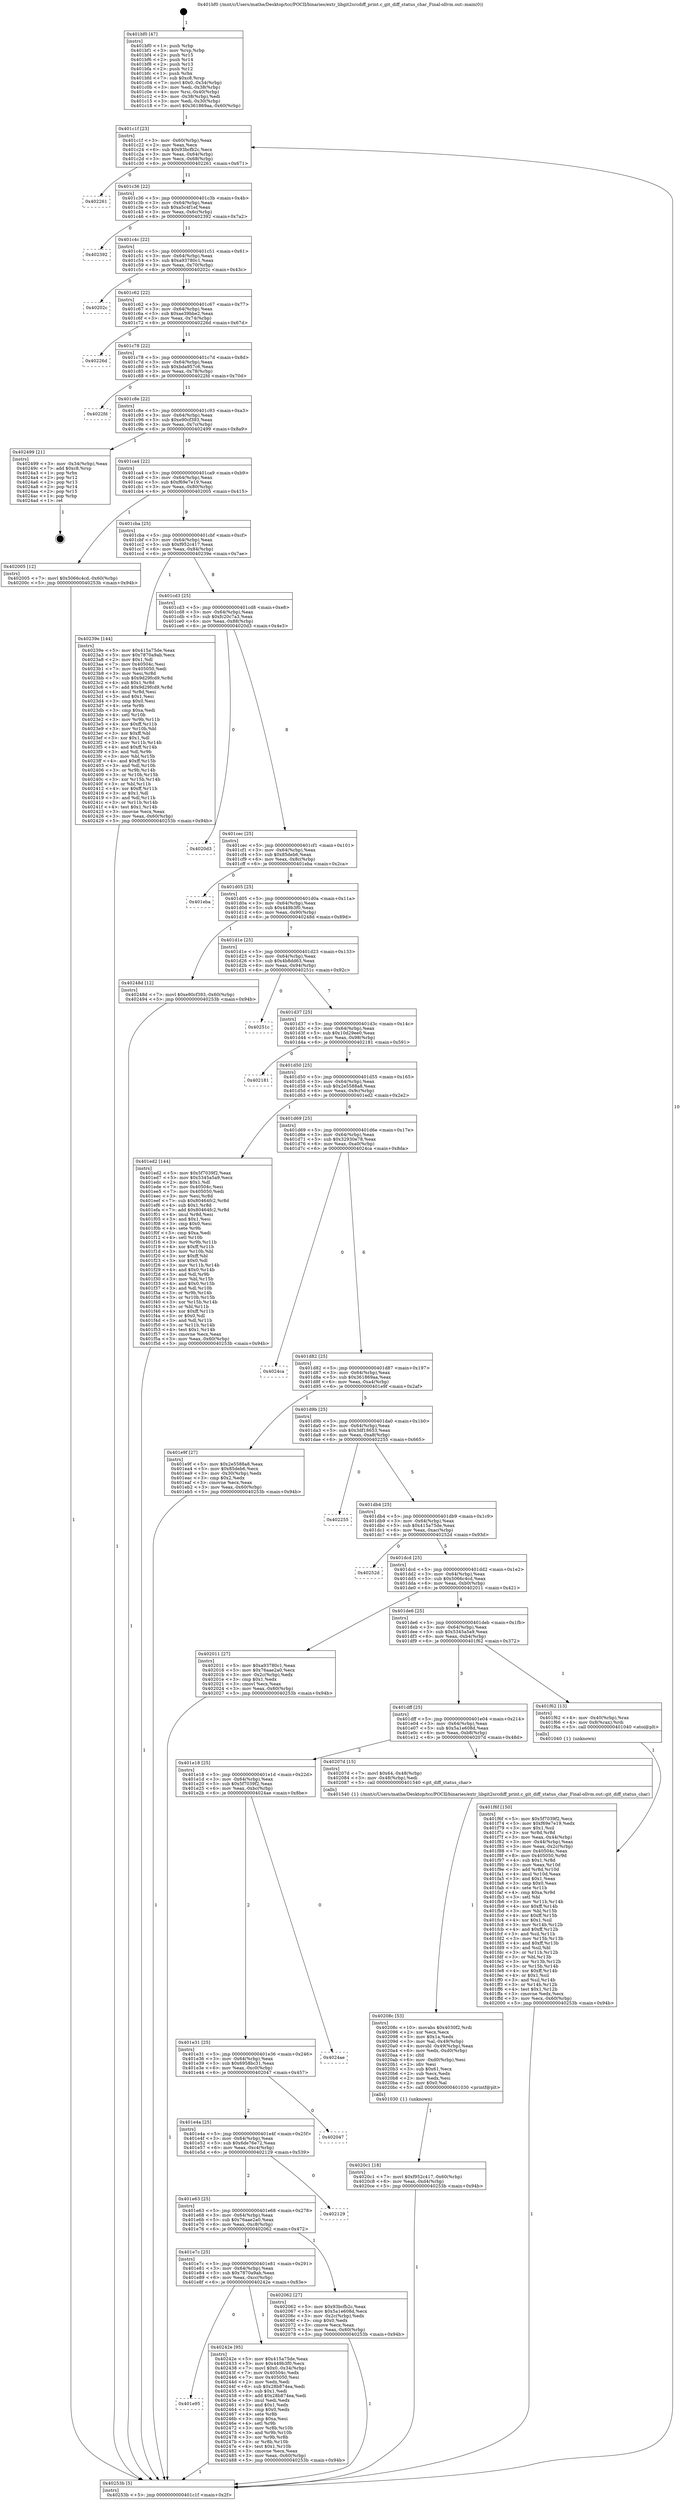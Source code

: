 digraph "0x401bf0" {
  label = "0x401bf0 (/mnt/c/Users/mathe/Desktop/tcc/POCII/binaries/extr_libgit2srcdiff_print.c_git_diff_status_char_Final-ollvm.out::main(0))"
  labelloc = "t"
  node[shape=record]

  Entry [label="",width=0.3,height=0.3,shape=circle,fillcolor=black,style=filled]
  "0x401c1f" [label="{
     0x401c1f [23]\l
     | [instrs]\l
     &nbsp;&nbsp;0x401c1f \<+3\>: mov -0x60(%rbp),%eax\l
     &nbsp;&nbsp;0x401c22 \<+2\>: mov %eax,%ecx\l
     &nbsp;&nbsp;0x401c24 \<+6\>: sub $0x93bcfb2c,%ecx\l
     &nbsp;&nbsp;0x401c2a \<+3\>: mov %eax,-0x64(%rbp)\l
     &nbsp;&nbsp;0x401c2d \<+3\>: mov %ecx,-0x68(%rbp)\l
     &nbsp;&nbsp;0x401c30 \<+6\>: je 0000000000402261 \<main+0x671\>\l
  }"]
  "0x402261" [label="{
     0x402261\l
  }", style=dashed]
  "0x401c36" [label="{
     0x401c36 [22]\l
     | [instrs]\l
     &nbsp;&nbsp;0x401c36 \<+5\>: jmp 0000000000401c3b \<main+0x4b\>\l
     &nbsp;&nbsp;0x401c3b \<+3\>: mov -0x64(%rbp),%eax\l
     &nbsp;&nbsp;0x401c3e \<+5\>: sub $0xa5c4f1ef,%eax\l
     &nbsp;&nbsp;0x401c43 \<+3\>: mov %eax,-0x6c(%rbp)\l
     &nbsp;&nbsp;0x401c46 \<+6\>: je 0000000000402392 \<main+0x7a2\>\l
  }"]
  Exit [label="",width=0.3,height=0.3,shape=circle,fillcolor=black,style=filled,peripheries=2]
  "0x402392" [label="{
     0x402392\l
  }", style=dashed]
  "0x401c4c" [label="{
     0x401c4c [22]\l
     | [instrs]\l
     &nbsp;&nbsp;0x401c4c \<+5\>: jmp 0000000000401c51 \<main+0x61\>\l
     &nbsp;&nbsp;0x401c51 \<+3\>: mov -0x64(%rbp),%eax\l
     &nbsp;&nbsp;0x401c54 \<+5\>: sub $0xa93780c1,%eax\l
     &nbsp;&nbsp;0x401c59 \<+3\>: mov %eax,-0x70(%rbp)\l
     &nbsp;&nbsp;0x401c5c \<+6\>: je 000000000040202c \<main+0x43c\>\l
  }"]
  "0x401e95" [label="{
     0x401e95\l
  }", style=dashed]
  "0x40202c" [label="{
     0x40202c\l
  }", style=dashed]
  "0x401c62" [label="{
     0x401c62 [22]\l
     | [instrs]\l
     &nbsp;&nbsp;0x401c62 \<+5\>: jmp 0000000000401c67 \<main+0x77\>\l
     &nbsp;&nbsp;0x401c67 \<+3\>: mov -0x64(%rbp),%eax\l
     &nbsp;&nbsp;0x401c6a \<+5\>: sub $0xae39bbe2,%eax\l
     &nbsp;&nbsp;0x401c6f \<+3\>: mov %eax,-0x74(%rbp)\l
     &nbsp;&nbsp;0x401c72 \<+6\>: je 000000000040226d \<main+0x67d\>\l
  }"]
  "0x40242e" [label="{
     0x40242e [95]\l
     | [instrs]\l
     &nbsp;&nbsp;0x40242e \<+5\>: mov $0x415a75de,%eax\l
     &nbsp;&nbsp;0x402433 \<+5\>: mov $0x449b3f0,%ecx\l
     &nbsp;&nbsp;0x402438 \<+7\>: movl $0x0,-0x34(%rbp)\l
     &nbsp;&nbsp;0x40243f \<+7\>: mov 0x40504c,%edx\l
     &nbsp;&nbsp;0x402446 \<+7\>: mov 0x405050,%esi\l
     &nbsp;&nbsp;0x40244d \<+2\>: mov %edx,%edi\l
     &nbsp;&nbsp;0x40244f \<+6\>: sub $0x28b874ea,%edi\l
     &nbsp;&nbsp;0x402455 \<+3\>: sub $0x1,%edi\l
     &nbsp;&nbsp;0x402458 \<+6\>: add $0x28b874ea,%edi\l
     &nbsp;&nbsp;0x40245e \<+3\>: imul %edi,%edx\l
     &nbsp;&nbsp;0x402461 \<+3\>: and $0x1,%edx\l
     &nbsp;&nbsp;0x402464 \<+3\>: cmp $0x0,%edx\l
     &nbsp;&nbsp;0x402467 \<+4\>: sete %r8b\l
     &nbsp;&nbsp;0x40246b \<+3\>: cmp $0xa,%esi\l
     &nbsp;&nbsp;0x40246e \<+4\>: setl %r9b\l
     &nbsp;&nbsp;0x402472 \<+3\>: mov %r8b,%r10b\l
     &nbsp;&nbsp;0x402475 \<+3\>: and %r9b,%r10b\l
     &nbsp;&nbsp;0x402478 \<+3\>: xor %r9b,%r8b\l
     &nbsp;&nbsp;0x40247b \<+3\>: or %r8b,%r10b\l
     &nbsp;&nbsp;0x40247e \<+4\>: test $0x1,%r10b\l
     &nbsp;&nbsp;0x402482 \<+3\>: cmovne %ecx,%eax\l
     &nbsp;&nbsp;0x402485 \<+3\>: mov %eax,-0x60(%rbp)\l
     &nbsp;&nbsp;0x402488 \<+5\>: jmp 000000000040253b \<main+0x94b\>\l
  }"]
  "0x40226d" [label="{
     0x40226d\l
  }", style=dashed]
  "0x401c78" [label="{
     0x401c78 [22]\l
     | [instrs]\l
     &nbsp;&nbsp;0x401c78 \<+5\>: jmp 0000000000401c7d \<main+0x8d\>\l
     &nbsp;&nbsp;0x401c7d \<+3\>: mov -0x64(%rbp),%eax\l
     &nbsp;&nbsp;0x401c80 \<+5\>: sub $0xbda957c6,%eax\l
     &nbsp;&nbsp;0x401c85 \<+3\>: mov %eax,-0x78(%rbp)\l
     &nbsp;&nbsp;0x401c88 \<+6\>: je 00000000004022fd \<main+0x70d\>\l
  }"]
  "0x4020c1" [label="{
     0x4020c1 [18]\l
     | [instrs]\l
     &nbsp;&nbsp;0x4020c1 \<+7\>: movl $0xf952c417,-0x60(%rbp)\l
     &nbsp;&nbsp;0x4020c8 \<+6\>: mov %eax,-0xd4(%rbp)\l
     &nbsp;&nbsp;0x4020ce \<+5\>: jmp 000000000040253b \<main+0x94b\>\l
  }"]
  "0x4022fd" [label="{
     0x4022fd\l
  }", style=dashed]
  "0x401c8e" [label="{
     0x401c8e [22]\l
     | [instrs]\l
     &nbsp;&nbsp;0x401c8e \<+5\>: jmp 0000000000401c93 \<main+0xa3\>\l
     &nbsp;&nbsp;0x401c93 \<+3\>: mov -0x64(%rbp),%eax\l
     &nbsp;&nbsp;0x401c96 \<+5\>: sub $0xe90cf393,%eax\l
     &nbsp;&nbsp;0x401c9b \<+3\>: mov %eax,-0x7c(%rbp)\l
     &nbsp;&nbsp;0x401c9e \<+6\>: je 0000000000402499 \<main+0x8a9\>\l
  }"]
  "0x40208c" [label="{
     0x40208c [53]\l
     | [instrs]\l
     &nbsp;&nbsp;0x40208c \<+10\>: movabs $0x4030f2,%rdi\l
     &nbsp;&nbsp;0x402096 \<+2\>: xor %ecx,%ecx\l
     &nbsp;&nbsp;0x402098 \<+5\>: mov $0x1a,%edx\l
     &nbsp;&nbsp;0x40209d \<+3\>: mov %al,-0x49(%rbp)\l
     &nbsp;&nbsp;0x4020a0 \<+4\>: movsbl -0x49(%rbp),%eax\l
     &nbsp;&nbsp;0x4020a4 \<+6\>: mov %edx,-0xd0(%rbp)\l
     &nbsp;&nbsp;0x4020aa \<+1\>: cltd\l
     &nbsp;&nbsp;0x4020ab \<+6\>: mov -0xd0(%rbp),%esi\l
     &nbsp;&nbsp;0x4020b1 \<+2\>: idiv %esi\l
     &nbsp;&nbsp;0x4020b3 \<+3\>: sub $0x61,%ecx\l
     &nbsp;&nbsp;0x4020b6 \<+2\>: sub %ecx,%edx\l
     &nbsp;&nbsp;0x4020b8 \<+2\>: mov %edx,%esi\l
     &nbsp;&nbsp;0x4020ba \<+2\>: mov $0x0,%al\l
     &nbsp;&nbsp;0x4020bc \<+5\>: call 0000000000401030 \<printf@plt\>\l
     | [calls]\l
     &nbsp;&nbsp;0x401030 \{1\} (unknown)\l
  }"]
  "0x402499" [label="{
     0x402499 [21]\l
     | [instrs]\l
     &nbsp;&nbsp;0x402499 \<+3\>: mov -0x34(%rbp),%eax\l
     &nbsp;&nbsp;0x40249c \<+7\>: add $0xc8,%rsp\l
     &nbsp;&nbsp;0x4024a3 \<+1\>: pop %rbx\l
     &nbsp;&nbsp;0x4024a4 \<+2\>: pop %r12\l
     &nbsp;&nbsp;0x4024a6 \<+2\>: pop %r13\l
     &nbsp;&nbsp;0x4024a8 \<+2\>: pop %r14\l
     &nbsp;&nbsp;0x4024aa \<+2\>: pop %r15\l
     &nbsp;&nbsp;0x4024ac \<+1\>: pop %rbp\l
     &nbsp;&nbsp;0x4024ad \<+1\>: ret\l
  }"]
  "0x401ca4" [label="{
     0x401ca4 [22]\l
     | [instrs]\l
     &nbsp;&nbsp;0x401ca4 \<+5\>: jmp 0000000000401ca9 \<main+0xb9\>\l
     &nbsp;&nbsp;0x401ca9 \<+3\>: mov -0x64(%rbp),%eax\l
     &nbsp;&nbsp;0x401cac \<+5\>: sub $0xf69e7e19,%eax\l
     &nbsp;&nbsp;0x401cb1 \<+3\>: mov %eax,-0x80(%rbp)\l
     &nbsp;&nbsp;0x401cb4 \<+6\>: je 0000000000402005 \<main+0x415\>\l
  }"]
  "0x401e7c" [label="{
     0x401e7c [25]\l
     | [instrs]\l
     &nbsp;&nbsp;0x401e7c \<+5\>: jmp 0000000000401e81 \<main+0x291\>\l
     &nbsp;&nbsp;0x401e81 \<+3\>: mov -0x64(%rbp),%eax\l
     &nbsp;&nbsp;0x401e84 \<+5\>: sub $0x7870a9ab,%eax\l
     &nbsp;&nbsp;0x401e89 \<+6\>: mov %eax,-0xcc(%rbp)\l
     &nbsp;&nbsp;0x401e8f \<+6\>: je 000000000040242e \<main+0x83e\>\l
  }"]
  "0x402005" [label="{
     0x402005 [12]\l
     | [instrs]\l
     &nbsp;&nbsp;0x402005 \<+7\>: movl $0x5066c4cd,-0x60(%rbp)\l
     &nbsp;&nbsp;0x40200c \<+5\>: jmp 000000000040253b \<main+0x94b\>\l
  }"]
  "0x401cba" [label="{
     0x401cba [25]\l
     | [instrs]\l
     &nbsp;&nbsp;0x401cba \<+5\>: jmp 0000000000401cbf \<main+0xcf\>\l
     &nbsp;&nbsp;0x401cbf \<+3\>: mov -0x64(%rbp),%eax\l
     &nbsp;&nbsp;0x401cc2 \<+5\>: sub $0xf952c417,%eax\l
     &nbsp;&nbsp;0x401cc7 \<+6\>: mov %eax,-0x84(%rbp)\l
     &nbsp;&nbsp;0x401ccd \<+6\>: je 000000000040239e \<main+0x7ae\>\l
  }"]
  "0x402062" [label="{
     0x402062 [27]\l
     | [instrs]\l
     &nbsp;&nbsp;0x402062 \<+5\>: mov $0x93bcfb2c,%eax\l
     &nbsp;&nbsp;0x402067 \<+5\>: mov $0x5a1e608d,%ecx\l
     &nbsp;&nbsp;0x40206c \<+3\>: mov -0x2c(%rbp),%edx\l
     &nbsp;&nbsp;0x40206f \<+3\>: cmp $0x0,%edx\l
     &nbsp;&nbsp;0x402072 \<+3\>: cmove %ecx,%eax\l
     &nbsp;&nbsp;0x402075 \<+3\>: mov %eax,-0x60(%rbp)\l
     &nbsp;&nbsp;0x402078 \<+5\>: jmp 000000000040253b \<main+0x94b\>\l
  }"]
  "0x40239e" [label="{
     0x40239e [144]\l
     | [instrs]\l
     &nbsp;&nbsp;0x40239e \<+5\>: mov $0x415a75de,%eax\l
     &nbsp;&nbsp;0x4023a3 \<+5\>: mov $0x7870a9ab,%ecx\l
     &nbsp;&nbsp;0x4023a8 \<+2\>: mov $0x1,%dl\l
     &nbsp;&nbsp;0x4023aa \<+7\>: mov 0x40504c,%esi\l
     &nbsp;&nbsp;0x4023b1 \<+7\>: mov 0x405050,%edi\l
     &nbsp;&nbsp;0x4023b8 \<+3\>: mov %esi,%r8d\l
     &nbsp;&nbsp;0x4023bb \<+7\>: sub $0x9d29fcd9,%r8d\l
     &nbsp;&nbsp;0x4023c2 \<+4\>: sub $0x1,%r8d\l
     &nbsp;&nbsp;0x4023c6 \<+7\>: add $0x9d29fcd9,%r8d\l
     &nbsp;&nbsp;0x4023cd \<+4\>: imul %r8d,%esi\l
     &nbsp;&nbsp;0x4023d1 \<+3\>: and $0x1,%esi\l
     &nbsp;&nbsp;0x4023d4 \<+3\>: cmp $0x0,%esi\l
     &nbsp;&nbsp;0x4023d7 \<+4\>: sete %r9b\l
     &nbsp;&nbsp;0x4023db \<+3\>: cmp $0xa,%edi\l
     &nbsp;&nbsp;0x4023de \<+4\>: setl %r10b\l
     &nbsp;&nbsp;0x4023e2 \<+3\>: mov %r9b,%r11b\l
     &nbsp;&nbsp;0x4023e5 \<+4\>: xor $0xff,%r11b\l
     &nbsp;&nbsp;0x4023e9 \<+3\>: mov %r10b,%bl\l
     &nbsp;&nbsp;0x4023ec \<+3\>: xor $0xff,%bl\l
     &nbsp;&nbsp;0x4023ef \<+3\>: xor $0x1,%dl\l
     &nbsp;&nbsp;0x4023f2 \<+3\>: mov %r11b,%r14b\l
     &nbsp;&nbsp;0x4023f5 \<+4\>: and $0xff,%r14b\l
     &nbsp;&nbsp;0x4023f9 \<+3\>: and %dl,%r9b\l
     &nbsp;&nbsp;0x4023fc \<+3\>: mov %bl,%r15b\l
     &nbsp;&nbsp;0x4023ff \<+4\>: and $0xff,%r15b\l
     &nbsp;&nbsp;0x402403 \<+3\>: and %dl,%r10b\l
     &nbsp;&nbsp;0x402406 \<+3\>: or %r9b,%r14b\l
     &nbsp;&nbsp;0x402409 \<+3\>: or %r10b,%r15b\l
     &nbsp;&nbsp;0x40240c \<+3\>: xor %r15b,%r14b\l
     &nbsp;&nbsp;0x40240f \<+3\>: or %bl,%r11b\l
     &nbsp;&nbsp;0x402412 \<+4\>: xor $0xff,%r11b\l
     &nbsp;&nbsp;0x402416 \<+3\>: or $0x1,%dl\l
     &nbsp;&nbsp;0x402419 \<+3\>: and %dl,%r11b\l
     &nbsp;&nbsp;0x40241c \<+3\>: or %r11b,%r14b\l
     &nbsp;&nbsp;0x40241f \<+4\>: test $0x1,%r14b\l
     &nbsp;&nbsp;0x402423 \<+3\>: cmovne %ecx,%eax\l
     &nbsp;&nbsp;0x402426 \<+3\>: mov %eax,-0x60(%rbp)\l
     &nbsp;&nbsp;0x402429 \<+5\>: jmp 000000000040253b \<main+0x94b\>\l
  }"]
  "0x401cd3" [label="{
     0x401cd3 [25]\l
     | [instrs]\l
     &nbsp;&nbsp;0x401cd3 \<+5\>: jmp 0000000000401cd8 \<main+0xe8\>\l
     &nbsp;&nbsp;0x401cd8 \<+3\>: mov -0x64(%rbp),%eax\l
     &nbsp;&nbsp;0x401cdb \<+5\>: sub $0xfc20c7a3,%eax\l
     &nbsp;&nbsp;0x401ce0 \<+6\>: mov %eax,-0x88(%rbp)\l
     &nbsp;&nbsp;0x401ce6 \<+6\>: je 00000000004020d3 \<main+0x4e3\>\l
  }"]
  "0x401e63" [label="{
     0x401e63 [25]\l
     | [instrs]\l
     &nbsp;&nbsp;0x401e63 \<+5\>: jmp 0000000000401e68 \<main+0x278\>\l
     &nbsp;&nbsp;0x401e68 \<+3\>: mov -0x64(%rbp),%eax\l
     &nbsp;&nbsp;0x401e6b \<+5\>: sub $0x76aae2a0,%eax\l
     &nbsp;&nbsp;0x401e70 \<+6\>: mov %eax,-0xc8(%rbp)\l
     &nbsp;&nbsp;0x401e76 \<+6\>: je 0000000000402062 \<main+0x472\>\l
  }"]
  "0x4020d3" [label="{
     0x4020d3\l
  }", style=dashed]
  "0x401cec" [label="{
     0x401cec [25]\l
     | [instrs]\l
     &nbsp;&nbsp;0x401cec \<+5\>: jmp 0000000000401cf1 \<main+0x101\>\l
     &nbsp;&nbsp;0x401cf1 \<+3\>: mov -0x64(%rbp),%eax\l
     &nbsp;&nbsp;0x401cf4 \<+5\>: sub $0x85deb6,%eax\l
     &nbsp;&nbsp;0x401cf9 \<+6\>: mov %eax,-0x8c(%rbp)\l
     &nbsp;&nbsp;0x401cff \<+6\>: je 0000000000401eba \<main+0x2ca\>\l
  }"]
  "0x402129" [label="{
     0x402129\l
  }", style=dashed]
  "0x401eba" [label="{
     0x401eba\l
  }", style=dashed]
  "0x401d05" [label="{
     0x401d05 [25]\l
     | [instrs]\l
     &nbsp;&nbsp;0x401d05 \<+5\>: jmp 0000000000401d0a \<main+0x11a\>\l
     &nbsp;&nbsp;0x401d0a \<+3\>: mov -0x64(%rbp),%eax\l
     &nbsp;&nbsp;0x401d0d \<+5\>: sub $0x449b3f0,%eax\l
     &nbsp;&nbsp;0x401d12 \<+6\>: mov %eax,-0x90(%rbp)\l
     &nbsp;&nbsp;0x401d18 \<+6\>: je 000000000040248d \<main+0x89d\>\l
  }"]
  "0x401e4a" [label="{
     0x401e4a [25]\l
     | [instrs]\l
     &nbsp;&nbsp;0x401e4a \<+5\>: jmp 0000000000401e4f \<main+0x25f\>\l
     &nbsp;&nbsp;0x401e4f \<+3\>: mov -0x64(%rbp),%eax\l
     &nbsp;&nbsp;0x401e52 \<+5\>: sub $0x6de76e72,%eax\l
     &nbsp;&nbsp;0x401e57 \<+6\>: mov %eax,-0xc4(%rbp)\l
     &nbsp;&nbsp;0x401e5d \<+6\>: je 0000000000402129 \<main+0x539\>\l
  }"]
  "0x40248d" [label="{
     0x40248d [12]\l
     | [instrs]\l
     &nbsp;&nbsp;0x40248d \<+7\>: movl $0xe90cf393,-0x60(%rbp)\l
     &nbsp;&nbsp;0x402494 \<+5\>: jmp 000000000040253b \<main+0x94b\>\l
  }"]
  "0x401d1e" [label="{
     0x401d1e [25]\l
     | [instrs]\l
     &nbsp;&nbsp;0x401d1e \<+5\>: jmp 0000000000401d23 \<main+0x133\>\l
     &nbsp;&nbsp;0x401d23 \<+3\>: mov -0x64(%rbp),%eax\l
     &nbsp;&nbsp;0x401d26 \<+5\>: sub $0x4b8dd63,%eax\l
     &nbsp;&nbsp;0x401d2b \<+6\>: mov %eax,-0x94(%rbp)\l
     &nbsp;&nbsp;0x401d31 \<+6\>: je 000000000040251c \<main+0x92c\>\l
  }"]
  "0x402047" [label="{
     0x402047\l
  }", style=dashed]
  "0x40251c" [label="{
     0x40251c\l
  }", style=dashed]
  "0x401d37" [label="{
     0x401d37 [25]\l
     | [instrs]\l
     &nbsp;&nbsp;0x401d37 \<+5\>: jmp 0000000000401d3c \<main+0x14c\>\l
     &nbsp;&nbsp;0x401d3c \<+3\>: mov -0x64(%rbp),%eax\l
     &nbsp;&nbsp;0x401d3f \<+5\>: sub $0x10d29ee0,%eax\l
     &nbsp;&nbsp;0x401d44 \<+6\>: mov %eax,-0x98(%rbp)\l
     &nbsp;&nbsp;0x401d4a \<+6\>: je 0000000000402181 \<main+0x591\>\l
  }"]
  "0x401e31" [label="{
     0x401e31 [25]\l
     | [instrs]\l
     &nbsp;&nbsp;0x401e31 \<+5\>: jmp 0000000000401e36 \<main+0x246\>\l
     &nbsp;&nbsp;0x401e36 \<+3\>: mov -0x64(%rbp),%eax\l
     &nbsp;&nbsp;0x401e39 \<+5\>: sub $0x6958bc31,%eax\l
     &nbsp;&nbsp;0x401e3e \<+6\>: mov %eax,-0xc0(%rbp)\l
     &nbsp;&nbsp;0x401e44 \<+6\>: je 0000000000402047 \<main+0x457\>\l
  }"]
  "0x402181" [label="{
     0x402181\l
  }", style=dashed]
  "0x401d50" [label="{
     0x401d50 [25]\l
     | [instrs]\l
     &nbsp;&nbsp;0x401d50 \<+5\>: jmp 0000000000401d55 \<main+0x165\>\l
     &nbsp;&nbsp;0x401d55 \<+3\>: mov -0x64(%rbp),%eax\l
     &nbsp;&nbsp;0x401d58 \<+5\>: sub $0x2e5588a8,%eax\l
     &nbsp;&nbsp;0x401d5d \<+6\>: mov %eax,-0x9c(%rbp)\l
     &nbsp;&nbsp;0x401d63 \<+6\>: je 0000000000401ed2 \<main+0x2e2\>\l
  }"]
  "0x4024ae" [label="{
     0x4024ae\l
  }", style=dashed]
  "0x401ed2" [label="{
     0x401ed2 [144]\l
     | [instrs]\l
     &nbsp;&nbsp;0x401ed2 \<+5\>: mov $0x5f7039f2,%eax\l
     &nbsp;&nbsp;0x401ed7 \<+5\>: mov $0x5345a5a9,%ecx\l
     &nbsp;&nbsp;0x401edc \<+2\>: mov $0x1,%dl\l
     &nbsp;&nbsp;0x401ede \<+7\>: mov 0x40504c,%esi\l
     &nbsp;&nbsp;0x401ee5 \<+7\>: mov 0x405050,%edi\l
     &nbsp;&nbsp;0x401eec \<+3\>: mov %esi,%r8d\l
     &nbsp;&nbsp;0x401eef \<+7\>: sub $0x80464fc2,%r8d\l
     &nbsp;&nbsp;0x401ef6 \<+4\>: sub $0x1,%r8d\l
     &nbsp;&nbsp;0x401efa \<+7\>: add $0x80464fc2,%r8d\l
     &nbsp;&nbsp;0x401f01 \<+4\>: imul %r8d,%esi\l
     &nbsp;&nbsp;0x401f05 \<+3\>: and $0x1,%esi\l
     &nbsp;&nbsp;0x401f08 \<+3\>: cmp $0x0,%esi\l
     &nbsp;&nbsp;0x401f0b \<+4\>: sete %r9b\l
     &nbsp;&nbsp;0x401f0f \<+3\>: cmp $0xa,%edi\l
     &nbsp;&nbsp;0x401f12 \<+4\>: setl %r10b\l
     &nbsp;&nbsp;0x401f16 \<+3\>: mov %r9b,%r11b\l
     &nbsp;&nbsp;0x401f19 \<+4\>: xor $0xff,%r11b\l
     &nbsp;&nbsp;0x401f1d \<+3\>: mov %r10b,%bl\l
     &nbsp;&nbsp;0x401f20 \<+3\>: xor $0xff,%bl\l
     &nbsp;&nbsp;0x401f23 \<+3\>: xor $0x0,%dl\l
     &nbsp;&nbsp;0x401f26 \<+3\>: mov %r11b,%r14b\l
     &nbsp;&nbsp;0x401f29 \<+4\>: and $0x0,%r14b\l
     &nbsp;&nbsp;0x401f2d \<+3\>: and %dl,%r9b\l
     &nbsp;&nbsp;0x401f30 \<+3\>: mov %bl,%r15b\l
     &nbsp;&nbsp;0x401f33 \<+4\>: and $0x0,%r15b\l
     &nbsp;&nbsp;0x401f37 \<+3\>: and %dl,%r10b\l
     &nbsp;&nbsp;0x401f3a \<+3\>: or %r9b,%r14b\l
     &nbsp;&nbsp;0x401f3d \<+3\>: or %r10b,%r15b\l
     &nbsp;&nbsp;0x401f40 \<+3\>: xor %r15b,%r14b\l
     &nbsp;&nbsp;0x401f43 \<+3\>: or %bl,%r11b\l
     &nbsp;&nbsp;0x401f46 \<+4\>: xor $0xff,%r11b\l
     &nbsp;&nbsp;0x401f4a \<+3\>: or $0x0,%dl\l
     &nbsp;&nbsp;0x401f4d \<+3\>: and %dl,%r11b\l
     &nbsp;&nbsp;0x401f50 \<+3\>: or %r11b,%r14b\l
     &nbsp;&nbsp;0x401f53 \<+4\>: test $0x1,%r14b\l
     &nbsp;&nbsp;0x401f57 \<+3\>: cmovne %ecx,%eax\l
     &nbsp;&nbsp;0x401f5a \<+3\>: mov %eax,-0x60(%rbp)\l
     &nbsp;&nbsp;0x401f5d \<+5\>: jmp 000000000040253b \<main+0x94b\>\l
  }"]
  "0x401d69" [label="{
     0x401d69 [25]\l
     | [instrs]\l
     &nbsp;&nbsp;0x401d69 \<+5\>: jmp 0000000000401d6e \<main+0x17e\>\l
     &nbsp;&nbsp;0x401d6e \<+3\>: mov -0x64(%rbp),%eax\l
     &nbsp;&nbsp;0x401d71 \<+5\>: sub $0x32930e78,%eax\l
     &nbsp;&nbsp;0x401d76 \<+6\>: mov %eax,-0xa0(%rbp)\l
     &nbsp;&nbsp;0x401d7c \<+6\>: je 00000000004024ca \<main+0x8da\>\l
  }"]
  "0x401e18" [label="{
     0x401e18 [25]\l
     | [instrs]\l
     &nbsp;&nbsp;0x401e18 \<+5\>: jmp 0000000000401e1d \<main+0x22d\>\l
     &nbsp;&nbsp;0x401e1d \<+3\>: mov -0x64(%rbp),%eax\l
     &nbsp;&nbsp;0x401e20 \<+5\>: sub $0x5f7039f2,%eax\l
     &nbsp;&nbsp;0x401e25 \<+6\>: mov %eax,-0xbc(%rbp)\l
     &nbsp;&nbsp;0x401e2b \<+6\>: je 00000000004024ae \<main+0x8be\>\l
  }"]
  "0x4024ca" [label="{
     0x4024ca\l
  }", style=dashed]
  "0x401d82" [label="{
     0x401d82 [25]\l
     | [instrs]\l
     &nbsp;&nbsp;0x401d82 \<+5\>: jmp 0000000000401d87 \<main+0x197\>\l
     &nbsp;&nbsp;0x401d87 \<+3\>: mov -0x64(%rbp),%eax\l
     &nbsp;&nbsp;0x401d8a \<+5\>: sub $0x361869aa,%eax\l
     &nbsp;&nbsp;0x401d8f \<+6\>: mov %eax,-0xa4(%rbp)\l
     &nbsp;&nbsp;0x401d95 \<+6\>: je 0000000000401e9f \<main+0x2af\>\l
  }"]
  "0x40207d" [label="{
     0x40207d [15]\l
     | [instrs]\l
     &nbsp;&nbsp;0x40207d \<+7\>: movl $0x64,-0x48(%rbp)\l
     &nbsp;&nbsp;0x402084 \<+3\>: mov -0x48(%rbp),%edi\l
     &nbsp;&nbsp;0x402087 \<+5\>: call 0000000000401540 \<git_diff_status_char\>\l
     | [calls]\l
     &nbsp;&nbsp;0x401540 \{1\} (/mnt/c/Users/mathe/Desktop/tcc/POCII/binaries/extr_libgit2srcdiff_print.c_git_diff_status_char_Final-ollvm.out::git_diff_status_char)\l
  }"]
  "0x401e9f" [label="{
     0x401e9f [27]\l
     | [instrs]\l
     &nbsp;&nbsp;0x401e9f \<+5\>: mov $0x2e5588a8,%eax\l
     &nbsp;&nbsp;0x401ea4 \<+5\>: mov $0x85deb6,%ecx\l
     &nbsp;&nbsp;0x401ea9 \<+3\>: mov -0x30(%rbp),%edx\l
     &nbsp;&nbsp;0x401eac \<+3\>: cmp $0x2,%edx\l
     &nbsp;&nbsp;0x401eaf \<+3\>: cmovne %ecx,%eax\l
     &nbsp;&nbsp;0x401eb2 \<+3\>: mov %eax,-0x60(%rbp)\l
     &nbsp;&nbsp;0x401eb5 \<+5\>: jmp 000000000040253b \<main+0x94b\>\l
  }"]
  "0x401d9b" [label="{
     0x401d9b [25]\l
     | [instrs]\l
     &nbsp;&nbsp;0x401d9b \<+5\>: jmp 0000000000401da0 \<main+0x1b0\>\l
     &nbsp;&nbsp;0x401da0 \<+3\>: mov -0x64(%rbp),%eax\l
     &nbsp;&nbsp;0x401da3 \<+5\>: sub $0x3df18653,%eax\l
     &nbsp;&nbsp;0x401da8 \<+6\>: mov %eax,-0xa8(%rbp)\l
     &nbsp;&nbsp;0x401dae \<+6\>: je 0000000000402255 \<main+0x665\>\l
  }"]
  "0x40253b" [label="{
     0x40253b [5]\l
     | [instrs]\l
     &nbsp;&nbsp;0x40253b \<+5\>: jmp 0000000000401c1f \<main+0x2f\>\l
  }"]
  "0x401bf0" [label="{
     0x401bf0 [47]\l
     | [instrs]\l
     &nbsp;&nbsp;0x401bf0 \<+1\>: push %rbp\l
     &nbsp;&nbsp;0x401bf1 \<+3\>: mov %rsp,%rbp\l
     &nbsp;&nbsp;0x401bf4 \<+2\>: push %r15\l
     &nbsp;&nbsp;0x401bf6 \<+2\>: push %r14\l
     &nbsp;&nbsp;0x401bf8 \<+2\>: push %r13\l
     &nbsp;&nbsp;0x401bfa \<+2\>: push %r12\l
     &nbsp;&nbsp;0x401bfc \<+1\>: push %rbx\l
     &nbsp;&nbsp;0x401bfd \<+7\>: sub $0xc8,%rsp\l
     &nbsp;&nbsp;0x401c04 \<+7\>: movl $0x0,-0x34(%rbp)\l
     &nbsp;&nbsp;0x401c0b \<+3\>: mov %edi,-0x38(%rbp)\l
     &nbsp;&nbsp;0x401c0e \<+4\>: mov %rsi,-0x40(%rbp)\l
     &nbsp;&nbsp;0x401c12 \<+3\>: mov -0x38(%rbp),%edi\l
     &nbsp;&nbsp;0x401c15 \<+3\>: mov %edi,-0x30(%rbp)\l
     &nbsp;&nbsp;0x401c18 \<+7\>: movl $0x361869aa,-0x60(%rbp)\l
  }"]
  "0x401f6f" [label="{
     0x401f6f [150]\l
     | [instrs]\l
     &nbsp;&nbsp;0x401f6f \<+5\>: mov $0x5f7039f2,%ecx\l
     &nbsp;&nbsp;0x401f74 \<+5\>: mov $0xf69e7e19,%edx\l
     &nbsp;&nbsp;0x401f79 \<+3\>: mov $0x1,%sil\l
     &nbsp;&nbsp;0x401f7c \<+3\>: xor %r8d,%r8d\l
     &nbsp;&nbsp;0x401f7f \<+3\>: mov %eax,-0x44(%rbp)\l
     &nbsp;&nbsp;0x401f82 \<+3\>: mov -0x44(%rbp),%eax\l
     &nbsp;&nbsp;0x401f85 \<+3\>: mov %eax,-0x2c(%rbp)\l
     &nbsp;&nbsp;0x401f88 \<+7\>: mov 0x40504c,%eax\l
     &nbsp;&nbsp;0x401f8f \<+8\>: mov 0x405050,%r9d\l
     &nbsp;&nbsp;0x401f97 \<+4\>: sub $0x1,%r8d\l
     &nbsp;&nbsp;0x401f9b \<+3\>: mov %eax,%r10d\l
     &nbsp;&nbsp;0x401f9e \<+3\>: add %r8d,%r10d\l
     &nbsp;&nbsp;0x401fa1 \<+4\>: imul %r10d,%eax\l
     &nbsp;&nbsp;0x401fa5 \<+3\>: and $0x1,%eax\l
     &nbsp;&nbsp;0x401fa8 \<+3\>: cmp $0x0,%eax\l
     &nbsp;&nbsp;0x401fab \<+4\>: sete %r11b\l
     &nbsp;&nbsp;0x401faf \<+4\>: cmp $0xa,%r9d\l
     &nbsp;&nbsp;0x401fb3 \<+3\>: setl %bl\l
     &nbsp;&nbsp;0x401fb6 \<+3\>: mov %r11b,%r14b\l
     &nbsp;&nbsp;0x401fb9 \<+4\>: xor $0xff,%r14b\l
     &nbsp;&nbsp;0x401fbd \<+3\>: mov %bl,%r15b\l
     &nbsp;&nbsp;0x401fc0 \<+4\>: xor $0xff,%r15b\l
     &nbsp;&nbsp;0x401fc4 \<+4\>: xor $0x1,%sil\l
     &nbsp;&nbsp;0x401fc8 \<+3\>: mov %r14b,%r12b\l
     &nbsp;&nbsp;0x401fcb \<+4\>: and $0xff,%r12b\l
     &nbsp;&nbsp;0x401fcf \<+3\>: and %sil,%r11b\l
     &nbsp;&nbsp;0x401fd2 \<+3\>: mov %r15b,%r13b\l
     &nbsp;&nbsp;0x401fd5 \<+4\>: and $0xff,%r13b\l
     &nbsp;&nbsp;0x401fd9 \<+3\>: and %sil,%bl\l
     &nbsp;&nbsp;0x401fdc \<+3\>: or %r11b,%r12b\l
     &nbsp;&nbsp;0x401fdf \<+3\>: or %bl,%r13b\l
     &nbsp;&nbsp;0x401fe2 \<+3\>: xor %r13b,%r12b\l
     &nbsp;&nbsp;0x401fe5 \<+3\>: or %r15b,%r14b\l
     &nbsp;&nbsp;0x401fe8 \<+4\>: xor $0xff,%r14b\l
     &nbsp;&nbsp;0x401fec \<+4\>: or $0x1,%sil\l
     &nbsp;&nbsp;0x401ff0 \<+3\>: and %sil,%r14b\l
     &nbsp;&nbsp;0x401ff3 \<+3\>: or %r14b,%r12b\l
     &nbsp;&nbsp;0x401ff6 \<+4\>: test $0x1,%r12b\l
     &nbsp;&nbsp;0x401ffa \<+3\>: cmovne %edx,%ecx\l
     &nbsp;&nbsp;0x401ffd \<+3\>: mov %ecx,-0x60(%rbp)\l
     &nbsp;&nbsp;0x402000 \<+5\>: jmp 000000000040253b \<main+0x94b\>\l
  }"]
  "0x402255" [label="{
     0x402255\l
  }", style=dashed]
  "0x401db4" [label="{
     0x401db4 [25]\l
     | [instrs]\l
     &nbsp;&nbsp;0x401db4 \<+5\>: jmp 0000000000401db9 \<main+0x1c9\>\l
     &nbsp;&nbsp;0x401db9 \<+3\>: mov -0x64(%rbp),%eax\l
     &nbsp;&nbsp;0x401dbc \<+5\>: sub $0x415a75de,%eax\l
     &nbsp;&nbsp;0x401dc1 \<+6\>: mov %eax,-0xac(%rbp)\l
     &nbsp;&nbsp;0x401dc7 \<+6\>: je 000000000040252d \<main+0x93d\>\l
  }"]
  "0x401dff" [label="{
     0x401dff [25]\l
     | [instrs]\l
     &nbsp;&nbsp;0x401dff \<+5\>: jmp 0000000000401e04 \<main+0x214\>\l
     &nbsp;&nbsp;0x401e04 \<+3\>: mov -0x64(%rbp),%eax\l
     &nbsp;&nbsp;0x401e07 \<+5\>: sub $0x5a1e608d,%eax\l
     &nbsp;&nbsp;0x401e0c \<+6\>: mov %eax,-0xb8(%rbp)\l
     &nbsp;&nbsp;0x401e12 \<+6\>: je 000000000040207d \<main+0x48d\>\l
  }"]
  "0x40252d" [label="{
     0x40252d\l
  }", style=dashed]
  "0x401dcd" [label="{
     0x401dcd [25]\l
     | [instrs]\l
     &nbsp;&nbsp;0x401dcd \<+5\>: jmp 0000000000401dd2 \<main+0x1e2\>\l
     &nbsp;&nbsp;0x401dd2 \<+3\>: mov -0x64(%rbp),%eax\l
     &nbsp;&nbsp;0x401dd5 \<+5\>: sub $0x5066c4cd,%eax\l
     &nbsp;&nbsp;0x401dda \<+6\>: mov %eax,-0xb0(%rbp)\l
     &nbsp;&nbsp;0x401de0 \<+6\>: je 0000000000402011 \<main+0x421\>\l
  }"]
  "0x401f62" [label="{
     0x401f62 [13]\l
     | [instrs]\l
     &nbsp;&nbsp;0x401f62 \<+4\>: mov -0x40(%rbp),%rax\l
     &nbsp;&nbsp;0x401f66 \<+4\>: mov 0x8(%rax),%rdi\l
     &nbsp;&nbsp;0x401f6a \<+5\>: call 0000000000401040 \<atoi@plt\>\l
     | [calls]\l
     &nbsp;&nbsp;0x401040 \{1\} (unknown)\l
  }"]
  "0x402011" [label="{
     0x402011 [27]\l
     | [instrs]\l
     &nbsp;&nbsp;0x402011 \<+5\>: mov $0xa93780c1,%eax\l
     &nbsp;&nbsp;0x402016 \<+5\>: mov $0x76aae2a0,%ecx\l
     &nbsp;&nbsp;0x40201b \<+3\>: mov -0x2c(%rbp),%edx\l
     &nbsp;&nbsp;0x40201e \<+3\>: cmp $0x1,%edx\l
     &nbsp;&nbsp;0x402021 \<+3\>: cmovl %ecx,%eax\l
     &nbsp;&nbsp;0x402024 \<+3\>: mov %eax,-0x60(%rbp)\l
     &nbsp;&nbsp;0x402027 \<+5\>: jmp 000000000040253b \<main+0x94b\>\l
  }"]
  "0x401de6" [label="{
     0x401de6 [25]\l
     | [instrs]\l
     &nbsp;&nbsp;0x401de6 \<+5\>: jmp 0000000000401deb \<main+0x1fb\>\l
     &nbsp;&nbsp;0x401deb \<+3\>: mov -0x64(%rbp),%eax\l
     &nbsp;&nbsp;0x401dee \<+5\>: sub $0x5345a5a9,%eax\l
     &nbsp;&nbsp;0x401df3 \<+6\>: mov %eax,-0xb4(%rbp)\l
     &nbsp;&nbsp;0x401df9 \<+6\>: je 0000000000401f62 \<main+0x372\>\l
  }"]
  Entry -> "0x401bf0" [label=" 1"]
  "0x401c1f" -> "0x402261" [label=" 0"]
  "0x401c1f" -> "0x401c36" [label=" 11"]
  "0x402499" -> Exit [label=" 1"]
  "0x401c36" -> "0x402392" [label=" 0"]
  "0x401c36" -> "0x401c4c" [label=" 11"]
  "0x40248d" -> "0x40253b" [label=" 1"]
  "0x401c4c" -> "0x40202c" [label=" 0"]
  "0x401c4c" -> "0x401c62" [label=" 11"]
  "0x40242e" -> "0x40253b" [label=" 1"]
  "0x401c62" -> "0x40226d" [label=" 0"]
  "0x401c62" -> "0x401c78" [label=" 11"]
  "0x401e7c" -> "0x401e95" [label=" 0"]
  "0x401c78" -> "0x4022fd" [label=" 0"]
  "0x401c78" -> "0x401c8e" [label=" 11"]
  "0x401e7c" -> "0x40242e" [label=" 1"]
  "0x401c8e" -> "0x402499" [label=" 1"]
  "0x401c8e" -> "0x401ca4" [label=" 10"]
  "0x40239e" -> "0x40253b" [label=" 1"]
  "0x401ca4" -> "0x402005" [label=" 1"]
  "0x401ca4" -> "0x401cba" [label=" 9"]
  "0x4020c1" -> "0x40253b" [label=" 1"]
  "0x401cba" -> "0x40239e" [label=" 1"]
  "0x401cba" -> "0x401cd3" [label=" 8"]
  "0x40208c" -> "0x4020c1" [label=" 1"]
  "0x401cd3" -> "0x4020d3" [label=" 0"]
  "0x401cd3" -> "0x401cec" [label=" 8"]
  "0x402062" -> "0x40253b" [label=" 1"]
  "0x401cec" -> "0x401eba" [label=" 0"]
  "0x401cec" -> "0x401d05" [label=" 8"]
  "0x401e63" -> "0x401e7c" [label=" 1"]
  "0x401d05" -> "0x40248d" [label=" 1"]
  "0x401d05" -> "0x401d1e" [label=" 7"]
  "0x40207d" -> "0x40208c" [label=" 1"]
  "0x401d1e" -> "0x40251c" [label=" 0"]
  "0x401d1e" -> "0x401d37" [label=" 7"]
  "0x401e4a" -> "0x401e63" [label=" 2"]
  "0x401d37" -> "0x402181" [label=" 0"]
  "0x401d37" -> "0x401d50" [label=" 7"]
  "0x401e63" -> "0x402062" [label=" 1"]
  "0x401d50" -> "0x401ed2" [label=" 1"]
  "0x401d50" -> "0x401d69" [label=" 6"]
  "0x401e31" -> "0x401e4a" [label=" 2"]
  "0x401d69" -> "0x4024ca" [label=" 0"]
  "0x401d69" -> "0x401d82" [label=" 6"]
  "0x401e4a" -> "0x402129" [label=" 0"]
  "0x401d82" -> "0x401e9f" [label=" 1"]
  "0x401d82" -> "0x401d9b" [label=" 5"]
  "0x401e9f" -> "0x40253b" [label=" 1"]
  "0x401bf0" -> "0x401c1f" [label=" 1"]
  "0x40253b" -> "0x401c1f" [label=" 10"]
  "0x401ed2" -> "0x40253b" [label=" 1"]
  "0x401e18" -> "0x401e31" [label=" 2"]
  "0x401d9b" -> "0x402255" [label=" 0"]
  "0x401d9b" -> "0x401db4" [label=" 5"]
  "0x401e31" -> "0x402047" [label=" 0"]
  "0x401db4" -> "0x40252d" [label=" 0"]
  "0x401db4" -> "0x401dcd" [label=" 5"]
  "0x401dff" -> "0x401e18" [label=" 2"]
  "0x401dcd" -> "0x402011" [label=" 1"]
  "0x401dcd" -> "0x401de6" [label=" 4"]
  "0x401dff" -> "0x40207d" [label=" 1"]
  "0x401de6" -> "0x401f62" [label=" 1"]
  "0x401de6" -> "0x401dff" [label=" 3"]
  "0x401f62" -> "0x401f6f" [label=" 1"]
  "0x401f6f" -> "0x40253b" [label=" 1"]
  "0x402005" -> "0x40253b" [label=" 1"]
  "0x402011" -> "0x40253b" [label=" 1"]
  "0x401e18" -> "0x4024ae" [label=" 0"]
}
